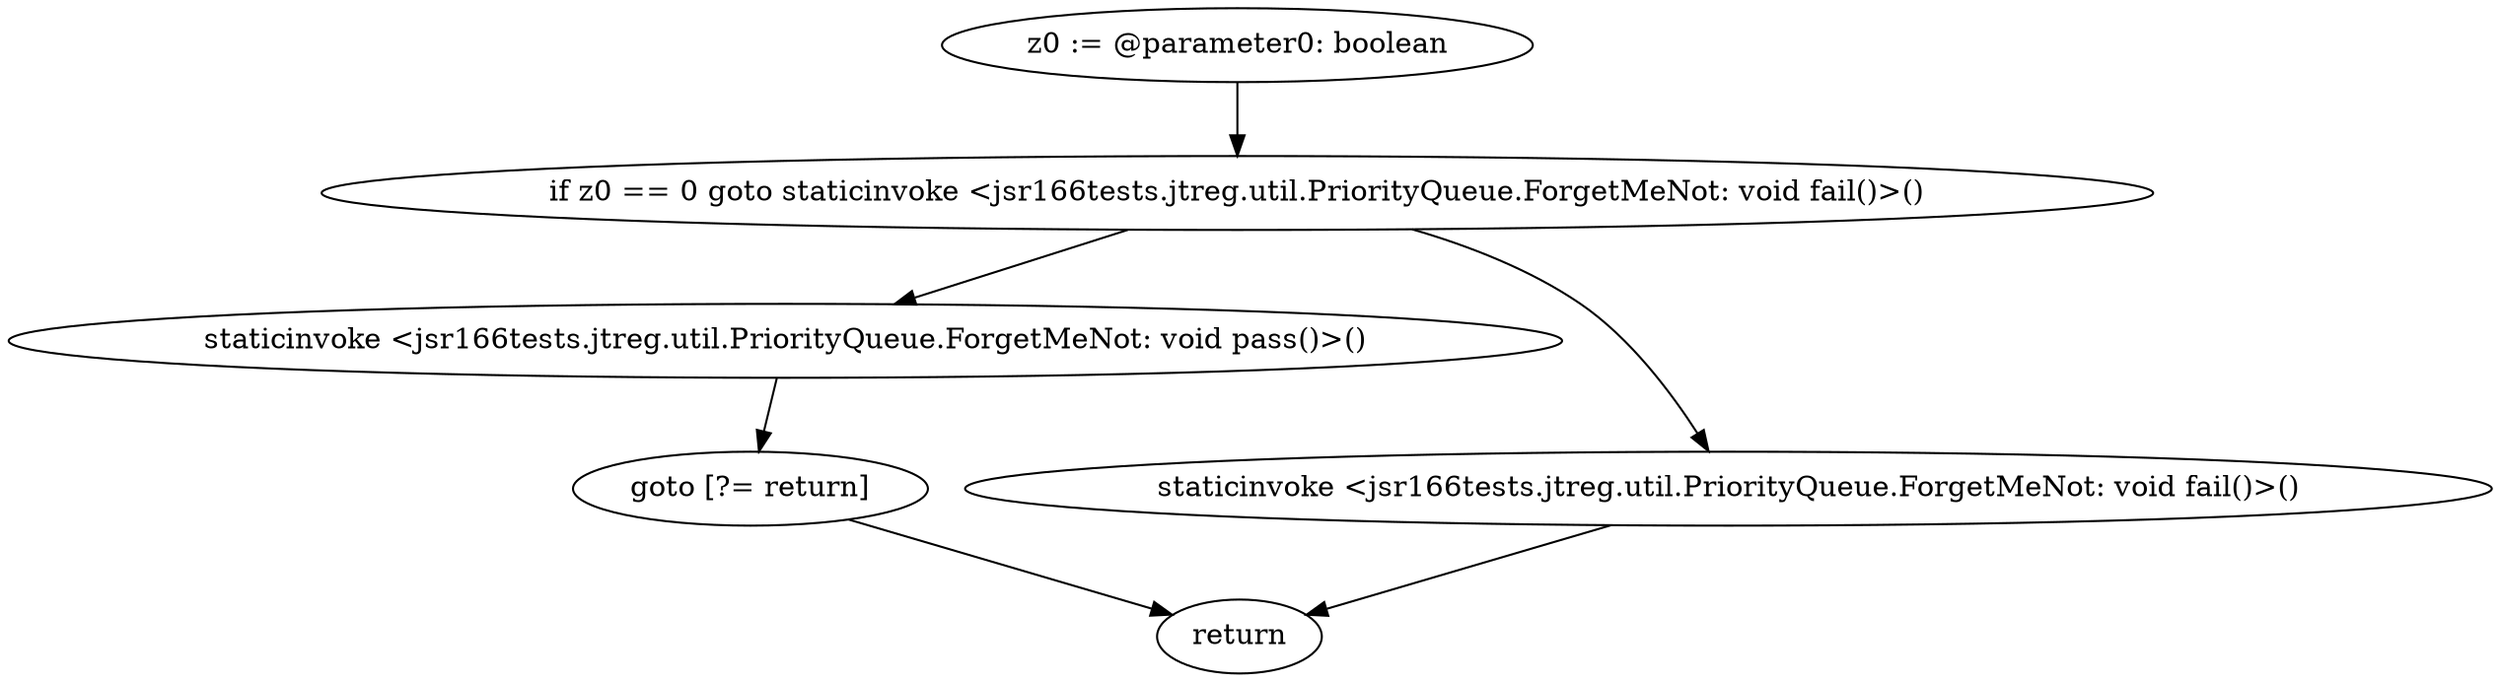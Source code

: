 digraph "unitGraph" {
    "z0 := @parameter0: boolean"
    "if z0 == 0 goto staticinvoke <jsr166tests.jtreg.util.PriorityQueue.ForgetMeNot: void fail()>()"
    "staticinvoke <jsr166tests.jtreg.util.PriorityQueue.ForgetMeNot: void pass()>()"
    "goto [?= return]"
    "staticinvoke <jsr166tests.jtreg.util.PriorityQueue.ForgetMeNot: void fail()>()"
    "return"
    "z0 := @parameter0: boolean"->"if z0 == 0 goto staticinvoke <jsr166tests.jtreg.util.PriorityQueue.ForgetMeNot: void fail()>()";
    "if z0 == 0 goto staticinvoke <jsr166tests.jtreg.util.PriorityQueue.ForgetMeNot: void fail()>()"->"staticinvoke <jsr166tests.jtreg.util.PriorityQueue.ForgetMeNot: void pass()>()";
    "if z0 == 0 goto staticinvoke <jsr166tests.jtreg.util.PriorityQueue.ForgetMeNot: void fail()>()"->"staticinvoke <jsr166tests.jtreg.util.PriorityQueue.ForgetMeNot: void fail()>()";
    "staticinvoke <jsr166tests.jtreg.util.PriorityQueue.ForgetMeNot: void pass()>()"->"goto [?= return]";
    "goto [?= return]"->"return";
    "staticinvoke <jsr166tests.jtreg.util.PriorityQueue.ForgetMeNot: void fail()>()"->"return";
}
